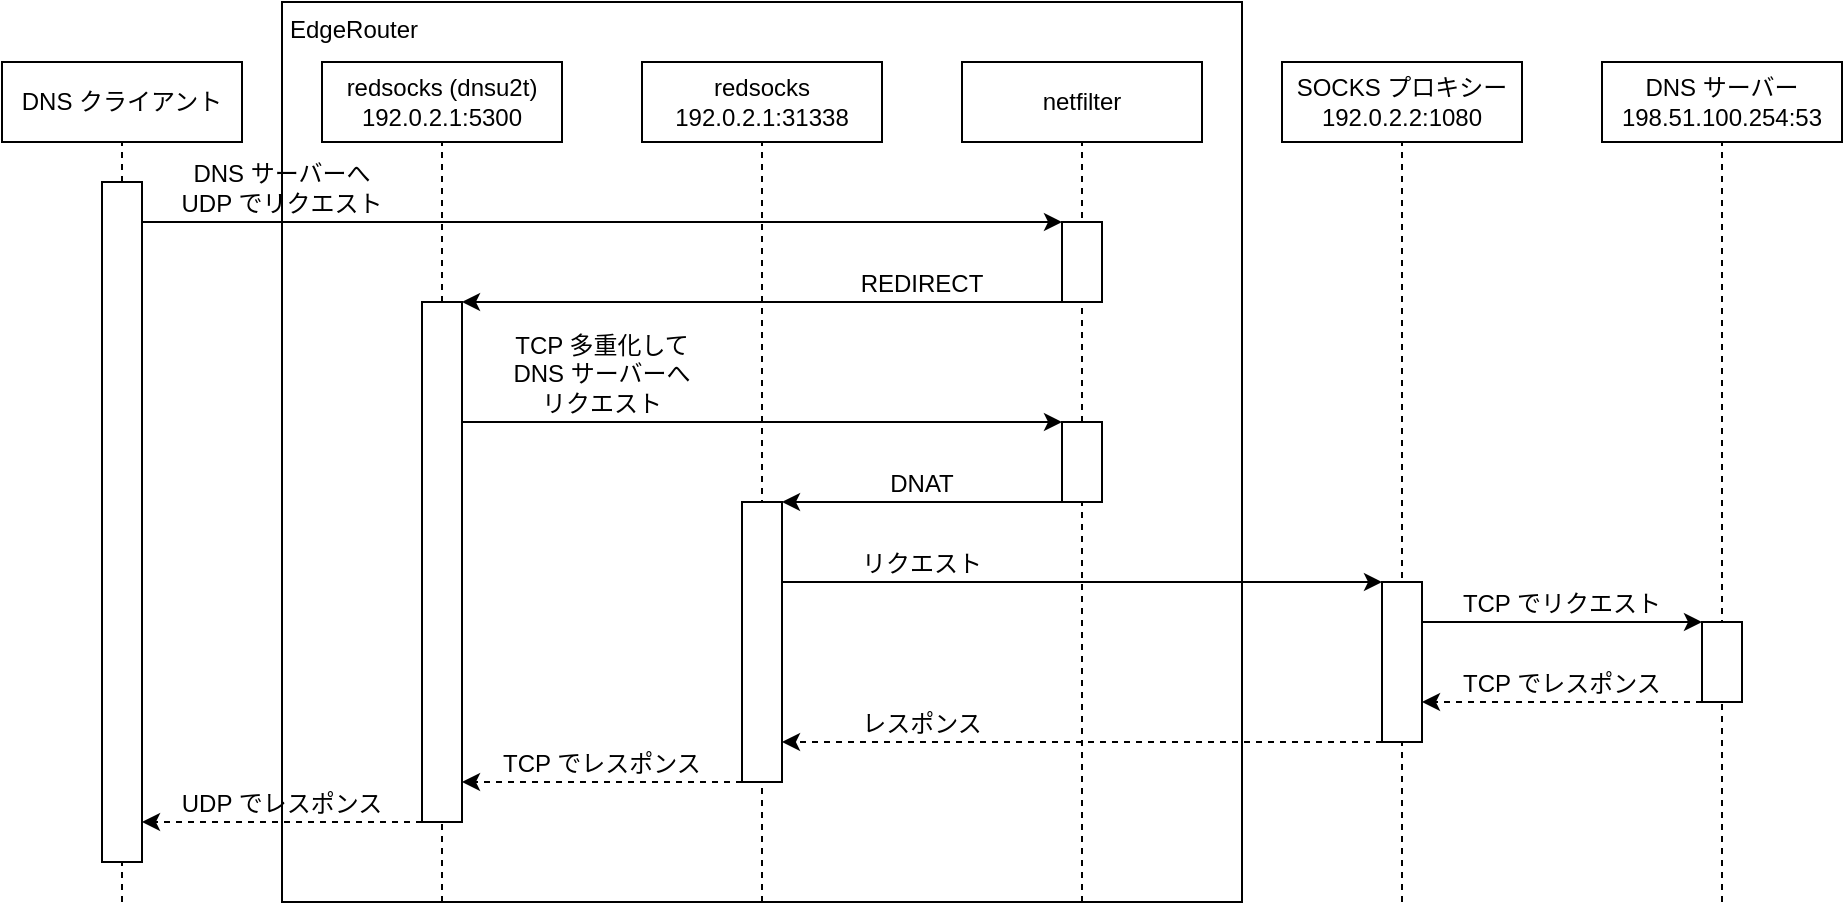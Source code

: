 <mxfile version="12.7.9" type="device"><diagram id="B4vYKOqa0Y-tL7P2Om9h" name="Page-1"><mxGraphModel dx="936" dy="983" grid="1" gridSize="10" guides="1" tooltips="1" connect="1" arrows="1" fold="1" page="1" pageScale="1" pageWidth="827" pageHeight="1169" math="0" shadow="0"><root><mxCell id="0"/><mxCell id="1" parent="0"/><mxCell id="K_nzTIbqXfHjaj6cSY2s-44" value="EdgeRouter" style="rounded=0;whiteSpace=wrap;html=1;fillColor=none;align=left;verticalAlign=top;spacingLeft=2;" parent="1" vertex="1"><mxGeometry x="180" y="40" width="480" height="450" as="geometry"/></mxCell><mxCell id="K_nzTIbqXfHjaj6cSY2s-65" value="" style="endArrow=none;html=1;dashed=1;" parent="1" edge="1"><mxGeometry width="50" height="50" relative="1" as="geometry"><mxPoint x="580" y="490" as="sourcePoint"/><mxPoint x="580" y="110" as="targetPoint"/></mxGeometry></mxCell><mxCell id="K_nzTIbqXfHjaj6cSY2s-56" value="" style="endArrow=none;html=1;dashed=1;" parent="1" edge="1"><mxGeometry width="50" height="50" relative="1" as="geometry"><mxPoint x="900" y="490" as="sourcePoint"/><mxPoint x="900" y="110" as="targetPoint"/></mxGeometry></mxCell><mxCell id="K_nzTIbqXfHjaj6cSY2s-55" value="" style="endArrow=none;html=1;dashed=1;" parent="1" edge="1"><mxGeometry width="50" height="50" relative="1" as="geometry"><mxPoint x="740" y="490" as="sourcePoint"/><mxPoint x="740" y="110" as="targetPoint"/></mxGeometry></mxCell><mxCell id="K_nzTIbqXfHjaj6cSY2s-54" value="" style="endArrow=none;html=1;dashed=1;" parent="1" edge="1"><mxGeometry width="50" height="50" relative="1" as="geometry"><mxPoint x="420" y="490" as="sourcePoint"/><mxPoint x="420" y="110" as="targetPoint"/></mxGeometry></mxCell><mxCell id="K_nzTIbqXfHjaj6cSY2s-48" value="" style="endArrow=none;html=1;dashed=1;" parent="1" edge="1"><mxGeometry width="50" height="50" relative="1" as="geometry"><mxPoint x="260" y="490" as="sourcePoint"/><mxPoint x="260" y="110" as="targetPoint"/></mxGeometry></mxCell><mxCell id="K_nzTIbqXfHjaj6cSY2s-30" value="" style="endArrow=none;html=1;dashed=1;" parent="1" edge="1"><mxGeometry width="50" height="50" relative="1" as="geometry"><mxPoint x="100" y="490" as="sourcePoint"/><mxPoint x="100" y="110" as="targetPoint"/></mxGeometry></mxCell><mxCell id="K_nzTIbqXfHjaj6cSY2s-1" value="DNS クライアント" style="rounded=0;whiteSpace=wrap;html=1;" parent="1" vertex="1"><mxGeometry x="40" y="70" width="120" height="40" as="geometry"/></mxCell><mxCell id="K_nzTIbqXfHjaj6cSY2s-2" value="" style="rounded=0;whiteSpace=wrap;html=1;" parent="1" vertex="1"><mxGeometry x="90" y="130" width="20" height="340" as="geometry"/></mxCell><mxCell id="K_nzTIbqXfHjaj6cSY2s-4" value="redsocks (dnsu2t)&lt;br&gt;192.0.2.1:5300" style="rounded=0;whiteSpace=wrap;html=1;" parent="1" vertex="1"><mxGeometry x="200" y="70" width="120" height="40" as="geometry"/></mxCell><mxCell id="K_nzTIbqXfHjaj6cSY2s-5" value="" style="rounded=0;whiteSpace=wrap;html=1;" parent="1" vertex="1"><mxGeometry x="250" y="190" width="20" height="260" as="geometry"/></mxCell><mxCell id="K_nzTIbqXfHjaj6cSY2s-10" value="redsocks&lt;br&gt;192.0.2.1:31338" style="rounded=0;whiteSpace=wrap;html=1;" parent="1" vertex="1"><mxGeometry x="360" y="70" width="120" height="40" as="geometry"/></mxCell><mxCell id="K_nzTIbqXfHjaj6cSY2s-13" value="SOCKS プロキシー&lt;br&gt;192.0.2.2:1080" style="rounded=0;whiteSpace=wrap;html=1;" parent="1" vertex="1"><mxGeometry x="680" y="70" width="120" height="40" as="geometry"/></mxCell><mxCell id="K_nzTIbqXfHjaj6cSY2s-14" value="DNS サーバー&lt;br&gt;198.51.100.254:53" style="rounded=0;whiteSpace=wrap;html=1;" parent="1" vertex="1"><mxGeometry x="840" y="70" width="120" height="40" as="geometry"/></mxCell><mxCell id="K_nzTIbqXfHjaj6cSY2s-15" value="" style="rounded=0;whiteSpace=wrap;html=1;" parent="1" vertex="1"><mxGeometry x="730" y="330" width="20" height="80" as="geometry"/></mxCell><mxCell id="K_nzTIbqXfHjaj6cSY2s-16" value="" style="rounded=0;whiteSpace=wrap;html=1;" parent="1" vertex="1"><mxGeometry x="890" y="350" width="20" height="40" as="geometry"/></mxCell><mxCell id="K_nzTIbqXfHjaj6cSY2s-21" value="" style="endArrow=classic;html=1;" parent="1" edge="1"><mxGeometry width="50" height="50" relative="1" as="geometry"><mxPoint x="110" y="150" as="sourcePoint"/><mxPoint x="570" y="150" as="targetPoint"/></mxGeometry></mxCell><mxCell id="K_nzTIbqXfHjaj6cSY2s-23" value="" style="endArrow=classic;html=1;" parent="1" edge="1"><mxGeometry width="50" height="50" relative="1" as="geometry"><mxPoint x="570" y="290" as="sourcePoint"/><mxPoint x="430" y="290" as="targetPoint"/></mxGeometry></mxCell><mxCell id="K_nzTIbqXfHjaj6cSY2s-24" value="" style="endArrow=classic;html=1;" parent="1" edge="1"><mxGeometry width="50" height="50" relative="1" as="geometry"><mxPoint x="750" y="350" as="sourcePoint"/><mxPoint x="890" y="350" as="targetPoint"/></mxGeometry></mxCell><mxCell id="K_nzTIbqXfHjaj6cSY2s-26" value="" style="endArrow=classic;html=1;dashed=1;" parent="1" edge="1"><mxGeometry width="50" height="50" relative="1" as="geometry"><mxPoint x="890" y="390" as="sourcePoint"/><mxPoint x="750" y="390" as="targetPoint"/></mxGeometry></mxCell><mxCell id="K_nzTIbqXfHjaj6cSY2s-27" value="" style="endArrow=classic;html=1;dashed=1;" parent="1" edge="1"><mxGeometry width="50" height="50" relative="1" as="geometry"><mxPoint x="730" y="410" as="sourcePoint"/><mxPoint x="430" y="410" as="targetPoint"/></mxGeometry></mxCell><mxCell id="K_nzTIbqXfHjaj6cSY2s-28" value="" style="endArrow=classic;html=1;dashed=1;" parent="1" edge="1"><mxGeometry width="50" height="50" relative="1" as="geometry"><mxPoint x="410" y="430" as="sourcePoint"/><mxPoint x="270" y="430" as="targetPoint"/></mxGeometry></mxCell><mxCell id="K_nzTIbqXfHjaj6cSY2s-29" value="" style="endArrow=classic;html=1;dashed=1;" parent="1" edge="1"><mxGeometry width="50" height="50" relative="1" as="geometry"><mxPoint x="250" y="450" as="sourcePoint"/><mxPoint x="110" y="450" as="targetPoint"/></mxGeometry></mxCell><mxCell id="K_nzTIbqXfHjaj6cSY2s-43" value="netfilter" style="rounded=0;whiteSpace=wrap;html=1;" parent="1" vertex="1"><mxGeometry x="520" y="70" width="120" height="40" as="geometry"/></mxCell><mxCell id="K_nzTIbqXfHjaj6cSY2s-45" value="" style="rounded=0;whiteSpace=wrap;html=1;fillColor=#ffffff;" parent="1" vertex="1"><mxGeometry x="570" y="150" width="20" height="40" as="geometry"/></mxCell><mxCell id="K_nzTIbqXfHjaj6cSY2s-49" value="" style="endArrow=classic;html=1;" parent="1" edge="1"><mxGeometry width="50" height="50" relative="1" as="geometry"><mxPoint x="570" y="190" as="sourcePoint"/><mxPoint x="270" y="190" as="targetPoint"/></mxGeometry></mxCell><mxCell id="K_nzTIbqXfHjaj6cSY2s-11" value="" style="rounded=0;whiteSpace=wrap;html=1;" parent="1" vertex="1"><mxGeometry x="410" y="290" width="20" height="140" as="geometry"/></mxCell><mxCell id="K_nzTIbqXfHjaj6cSY2s-59" value="" style="endArrow=classic;html=1;" parent="1" edge="1"><mxGeometry width="50" height="50" relative="1" as="geometry"><mxPoint x="430" y="330" as="sourcePoint"/><mxPoint x="730" y="330" as="targetPoint"/></mxGeometry></mxCell><mxCell id="K_nzTIbqXfHjaj6cSY2s-60" value="DNS サーバーへ&lt;br&gt;UDP でリクエスト" style="text;html=1;strokeColor=none;fillColor=none;align=center;verticalAlign=bottom;whiteSpace=wrap;rounded=0;" parent="1" vertex="1"><mxGeometry x="120" y="110" width="120" height="40" as="geometry"/></mxCell><mxCell id="K_nzTIbqXfHjaj6cSY2s-61" value="REDIRECT" style="text;html=1;strokeColor=none;fillColor=none;align=center;verticalAlign=bottom;whiteSpace=wrap;rounded=0;" parent="1" vertex="1"><mxGeometry x="440" y="150" width="120" height="40" as="geometry"/></mxCell><mxCell id="K_nzTIbqXfHjaj6cSY2s-62" value="DNAT" style="text;html=1;strokeColor=none;fillColor=none;align=center;verticalAlign=bottom;whiteSpace=wrap;rounded=0;" parent="1" vertex="1"><mxGeometry x="440" y="250" width="120" height="40" as="geometry"/></mxCell><mxCell id="K_nzTIbqXfHjaj6cSY2s-63" value="TCP 多重化して&lt;br&gt;DNS サーバーへ&lt;br&gt;リクエスト" style="text;html=1;strokeColor=none;fillColor=none;align=center;verticalAlign=bottom;whiteSpace=wrap;rounded=0;" parent="1" vertex="1"><mxGeometry x="280" y="190" width="120" height="60" as="geometry"/></mxCell><mxCell id="K_nzTIbqXfHjaj6cSY2s-50" value="" style="rounded=0;whiteSpace=wrap;html=1;fillColor=#ffffff;" parent="1" vertex="1"><mxGeometry x="570" y="250" width="20" height="40" as="geometry"/></mxCell><mxCell id="K_nzTIbqXfHjaj6cSY2s-67" value="" style="endArrow=classic;html=1;" parent="1" edge="1"><mxGeometry width="50" height="50" relative="1" as="geometry"><mxPoint x="270" y="250" as="sourcePoint"/><mxPoint x="570" y="250" as="targetPoint"/></mxGeometry></mxCell><mxCell id="K_nzTIbqXfHjaj6cSY2s-68" value="リクエスト" style="text;html=1;strokeColor=none;fillColor=none;align=center;verticalAlign=bottom;whiteSpace=wrap;rounded=0;" parent="1" vertex="1"><mxGeometry x="440" y="290" width="120" height="40" as="geometry"/></mxCell><mxCell id="K_nzTIbqXfHjaj6cSY2s-69" value="TCP でリクエスト" style="text;html=1;strokeColor=none;fillColor=none;align=center;verticalAlign=bottom;whiteSpace=wrap;rounded=0;" parent="1" vertex="1"><mxGeometry x="760" y="310" width="120" height="40" as="geometry"/></mxCell><mxCell id="K_nzTIbqXfHjaj6cSY2s-70" value="TCP でレスポンス" style="text;html=1;strokeColor=none;fillColor=none;align=center;verticalAlign=bottom;whiteSpace=wrap;rounded=0;" parent="1" vertex="1"><mxGeometry x="760" y="350" width="120" height="40" as="geometry"/></mxCell><mxCell id="K_nzTIbqXfHjaj6cSY2s-71" value="レスポンス" style="text;html=1;strokeColor=none;fillColor=none;align=center;verticalAlign=bottom;whiteSpace=wrap;rounded=0;" parent="1" vertex="1"><mxGeometry x="440" y="370" width="120" height="40" as="geometry"/></mxCell><mxCell id="K_nzTIbqXfHjaj6cSY2s-72" value="TCP でレスポンス" style="text;html=1;strokeColor=none;fillColor=none;align=center;verticalAlign=bottom;whiteSpace=wrap;rounded=0;" parent="1" vertex="1"><mxGeometry x="280" y="390" width="120" height="40" as="geometry"/></mxCell><mxCell id="K_nzTIbqXfHjaj6cSY2s-73" value="UDP でレスポンス" style="text;html=1;strokeColor=none;fillColor=none;align=center;verticalAlign=bottom;whiteSpace=wrap;rounded=0;" parent="1" vertex="1"><mxGeometry x="120" y="410" width="120" height="40" as="geometry"/></mxCell></root></mxGraphModel></diagram></mxfile>